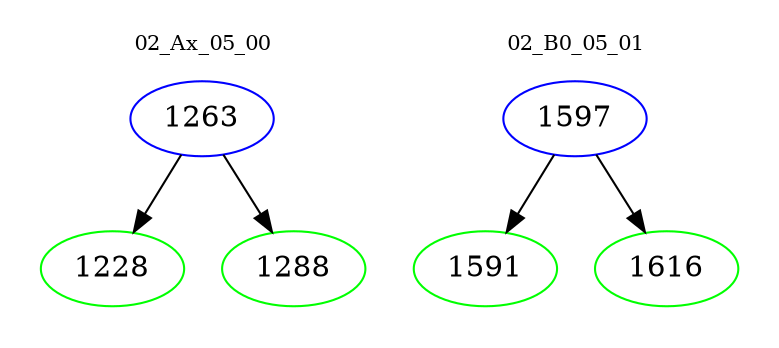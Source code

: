 digraph{
subgraph cluster_0 {
color = white
label = "02_Ax_05_00";
fontsize=10;
T0_1263 [label="1263", color="blue"]
T0_1263 -> T0_1228 [color="black"]
T0_1228 [label="1228", color="green"]
T0_1263 -> T0_1288 [color="black"]
T0_1288 [label="1288", color="green"]
}
subgraph cluster_1 {
color = white
label = "02_B0_05_01";
fontsize=10;
T1_1597 [label="1597", color="blue"]
T1_1597 -> T1_1591 [color="black"]
T1_1591 [label="1591", color="green"]
T1_1597 -> T1_1616 [color="black"]
T1_1616 [label="1616", color="green"]
}
}
